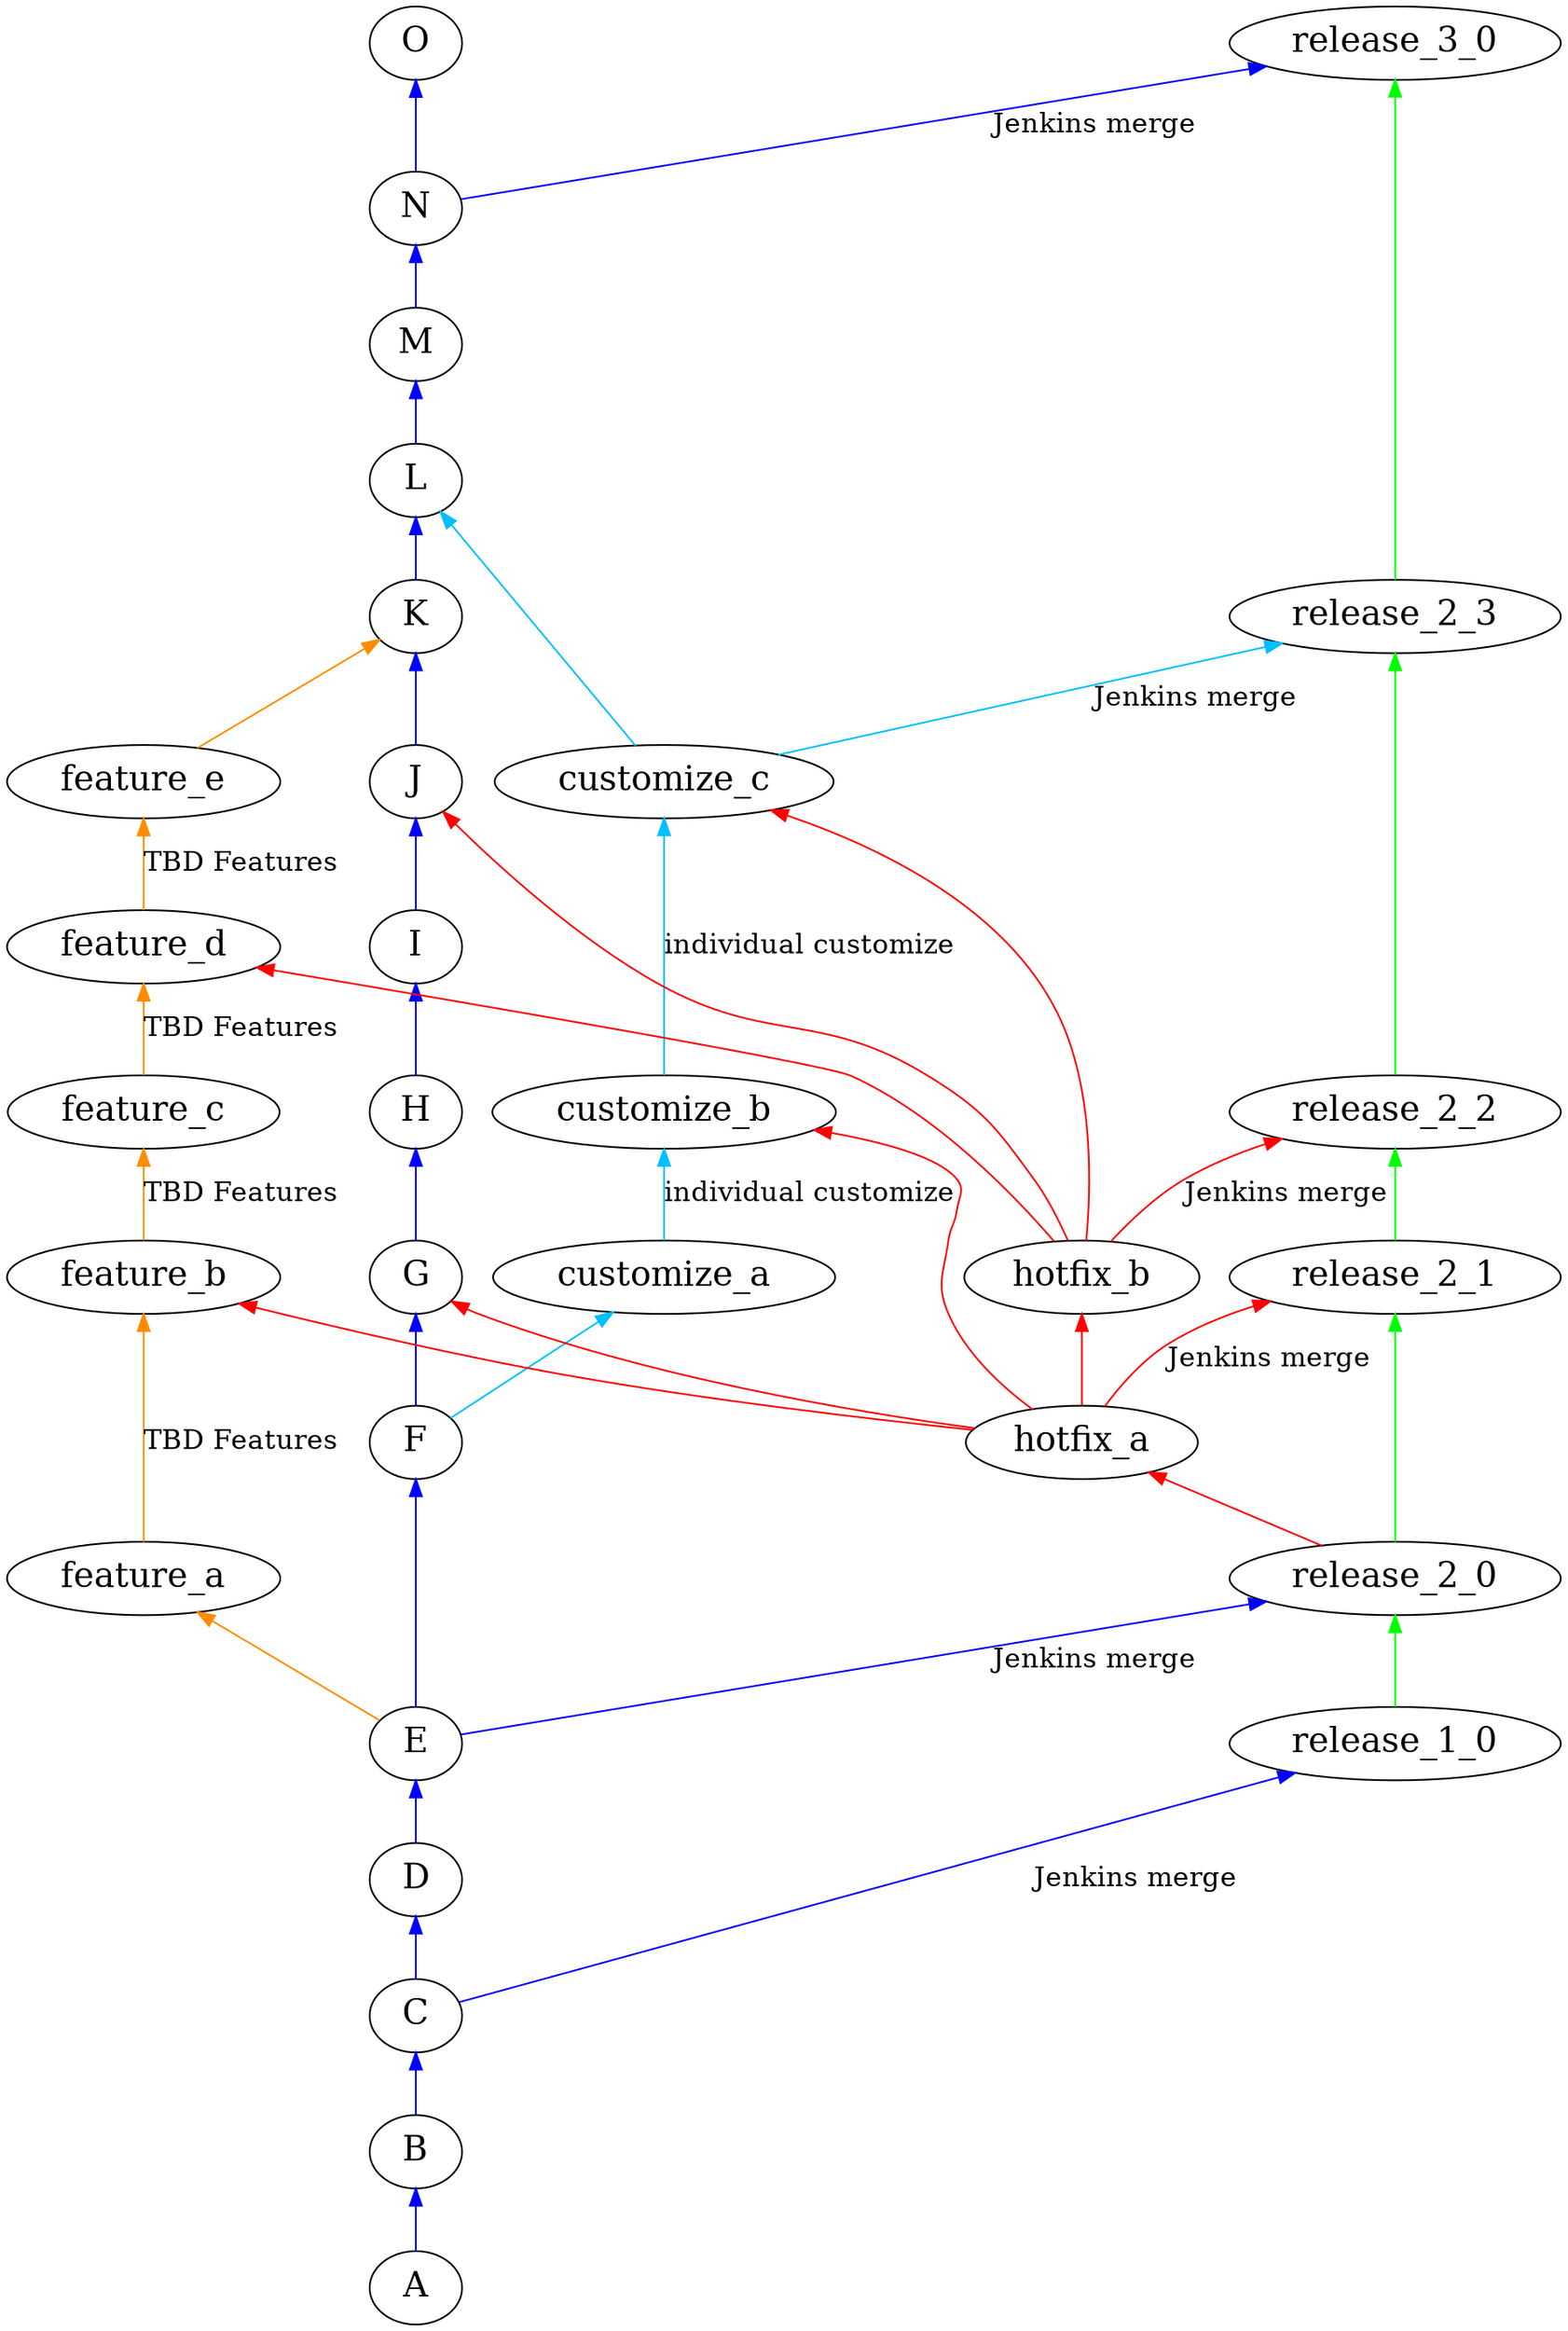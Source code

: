 digraph sample {
  graph [rankdir = BT]
  node [fontsize = 20]
  edge [fontsize = 16]
  feature_a -> feature_b -> feature_c -> feature_d -> feature_e [color = darkorange weight = 50 label = "TBD Features"]
  customize_a -> customize_b -> customize_c [color = deepskyblue weight = 50 label = "individual customize"]
  A -> B -> C -> D -> E -> F -> G -> H -> I -> J -> K -> L -> M -> N -> O [color = blue weight = 50]
  release_1_0 -> release_2_0 -> release_2_1 -> release_2_2 -> release_2_3 -> release_3_0 [color = green weight = 50]
  hotfix_a -> hotfix_b [color = red weight = 50]


  C -> release_1_0 [color = blue label = "Jenkins merge"]
  E -> release_2_0 [color = blue label = "Jenkins merge"]
  N -> release_3_0 [color = blue label = "Jenkins merge"]

  E -> feature_a  [color = darkorange]
  feature_e -> K  [color = darkorange]

  F -> customize_a[color = deepskyblue]
  customize_c -> release_2_3 [color = deepskyblue label= "Jenkins merge"]
  customize_c -> L [color = deepskyblue]

  release_2_0 -> hotfix_a  [color = red]
  hotfix_a -> release_2_1  [color = red label = "Jenkins merge"]
  hotfix_a -> G [color = red]
  hotfix_a -> feature_b [color = red]
  hotfix_a -> customize_b  [color = red]

  hotfix_b -> release_2_2 [color = red label = "Jenkins merge"]
  hotfix_b -> J [color = red]
  hotfix_b -> feature_d [color = red]
  hotfix_b -> customize_c [color = red]
  {rank = same;release_2_3;K}
  {rank = same;customize_c;J}
  {rank = same;customize_a;G}
}
